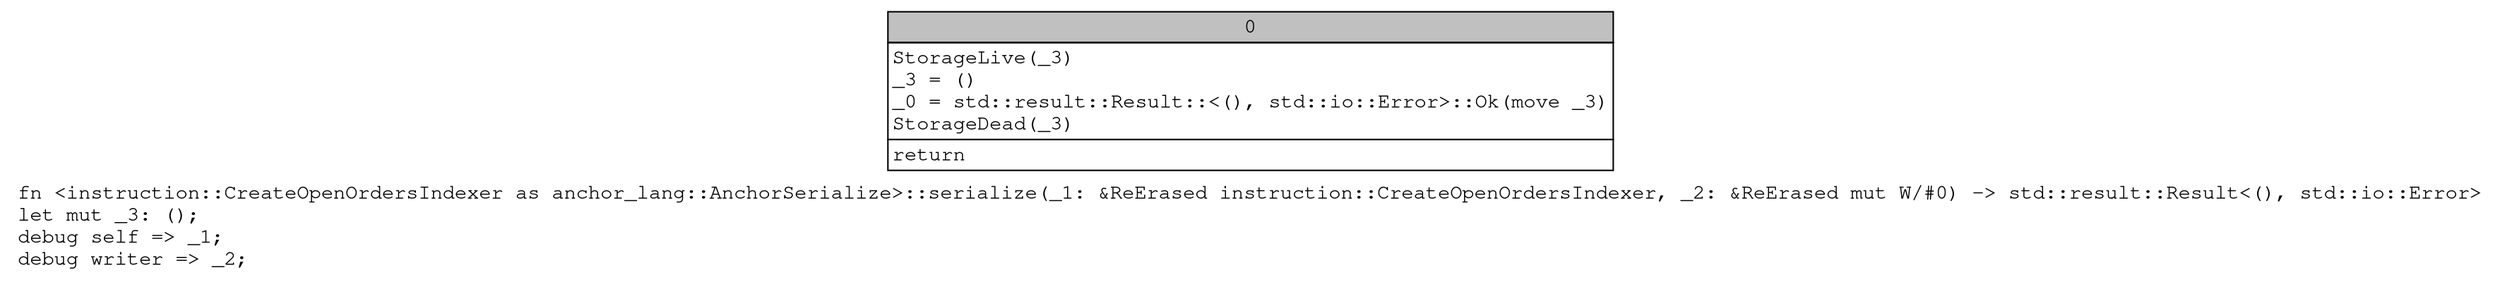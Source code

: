 digraph Mir_0_1324 {
    graph [fontname="Courier, monospace"];
    node [fontname="Courier, monospace"];
    edge [fontname="Courier, monospace"];
    label=<fn &lt;instruction::CreateOpenOrdersIndexer as anchor_lang::AnchorSerialize&gt;::serialize(_1: &amp;ReErased instruction::CreateOpenOrdersIndexer, _2: &amp;ReErased mut W/#0) -&gt; std::result::Result&lt;(), std::io::Error&gt;<br align="left"/>let mut _3: ();<br align="left"/>debug self =&gt; _1;<br align="left"/>debug writer =&gt; _2;<br align="left"/>>;
    bb0__0_1324 [shape="none", label=<<table border="0" cellborder="1" cellspacing="0"><tr><td bgcolor="gray" align="center" colspan="1">0</td></tr><tr><td align="left" balign="left">StorageLive(_3)<br/>_3 = ()<br/>_0 = std::result::Result::&lt;(), std::io::Error&gt;::Ok(move _3)<br/>StorageDead(_3)<br/></td></tr><tr><td align="left">return</td></tr></table>>];
}
